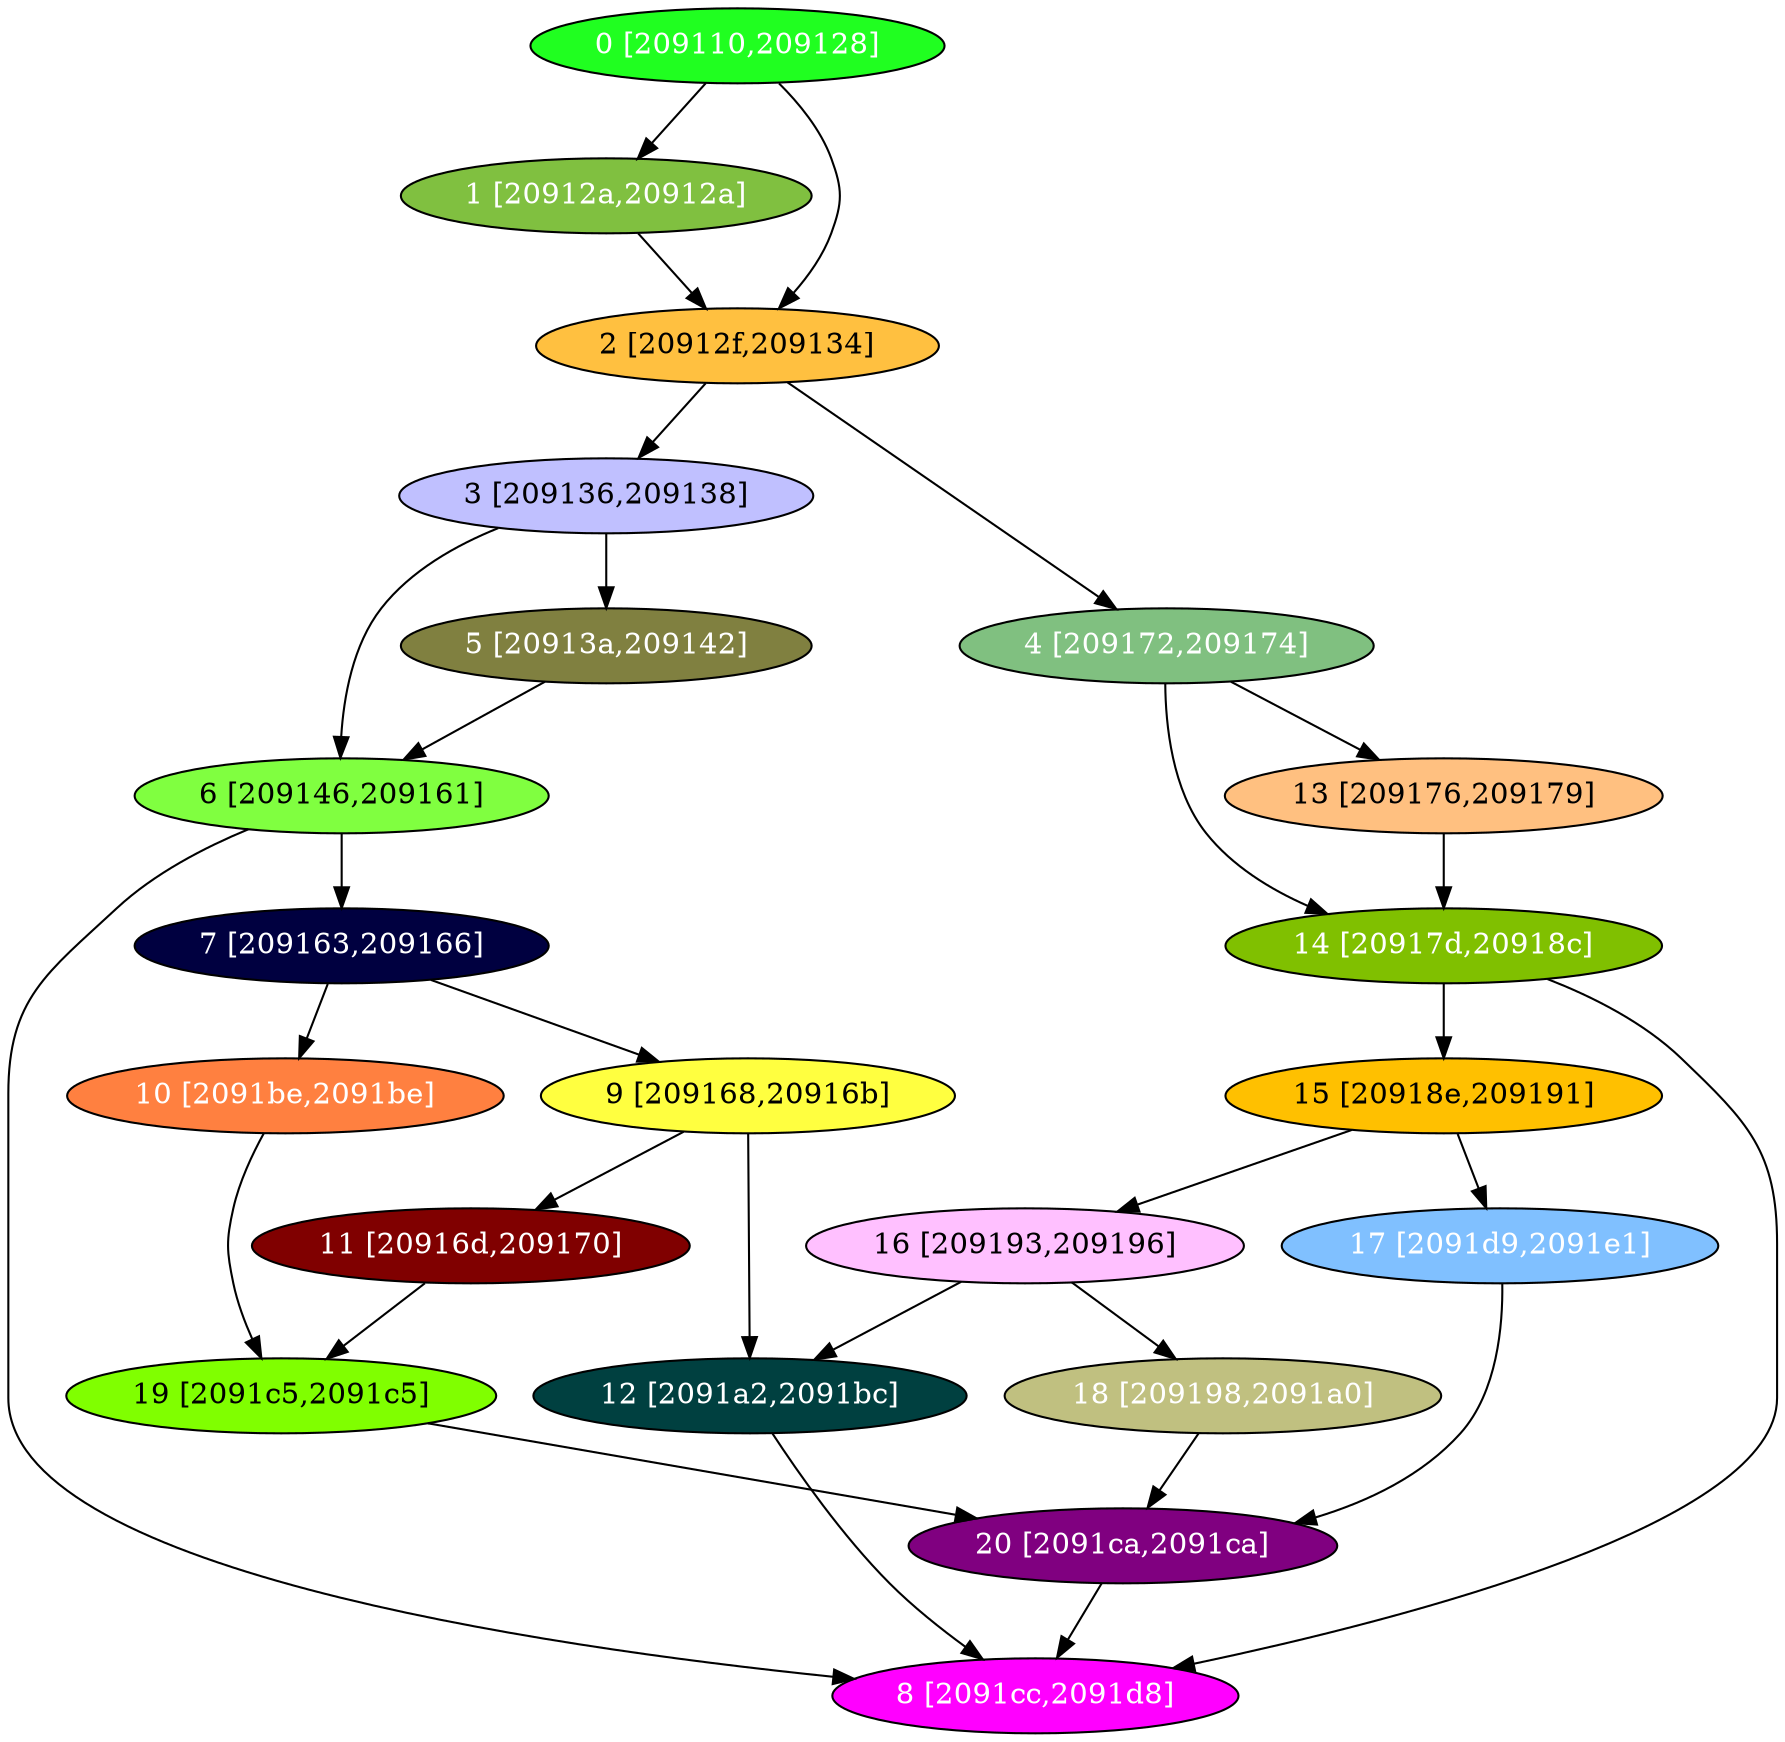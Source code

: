 diGraph libnss3{
	libnss3_0  [style=filled fillcolor="#20FF20" fontcolor="#ffffff" shape=oval label="0 [209110,209128]"]
	libnss3_1  [style=filled fillcolor="#80C040" fontcolor="#ffffff" shape=oval label="1 [20912a,20912a]"]
	libnss3_2  [style=filled fillcolor="#FFC040" fontcolor="#000000" shape=oval label="2 [20912f,209134]"]
	libnss3_3  [style=filled fillcolor="#C0C0FF" fontcolor="#000000" shape=oval label="3 [209136,209138]"]
	libnss3_4  [style=filled fillcolor="#80C080" fontcolor="#ffffff" shape=oval label="4 [209172,209174]"]
	libnss3_5  [style=filled fillcolor="#808040" fontcolor="#ffffff" shape=oval label="5 [20913a,209142]"]
	libnss3_6  [style=filled fillcolor="#80FF40" fontcolor="#000000" shape=oval label="6 [209146,209161]"]
	libnss3_7  [style=filled fillcolor="#000040" fontcolor="#ffffff" shape=oval label="7 [209163,209166]"]
	libnss3_8  [style=filled fillcolor="#FF00FF" fontcolor="#ffffff" shape=oval label="8 [2091cc,2091d8]"]
	libnss3_9  [style=filled fillcolor="#FFFF40" fontcolor="#000000" shape=oval label="9 [209168,20916b]"]
	libnss3_a  [style=filled fillcolor="#FF8040" fontcolor="#ffffff" shape=oval label="10 [2091be,2091be]"]
	libnss3_b  [style=filled fillcolor="#800000" fontcolor="#ffffff" shape=oval label="11 [20916d,209170]"]
	libnss3_c  [style=filled fillcolor="#004040" fontcolor="#ffffff" shape=oval label="12 [2091a2,2091bc]"]
	libnss3_d  [style=filled fillcolor="#FFC080" fontcolor="#000000" shape=oval label="13 [209176,209179]"]
	libnss3_e  [style=filled fillcolor="#80C000" fontcolor="#ffffff" shape=oval label="14 [20917d,20918c]"]
	libnss3_f  [style=filled fillcolor="#FFC000" fontcolor="#000000" shape=oval label="15 [20918e,209191]"]
	libnss3_10  [style=filled fillcolor="#FFC0FF" fontcolor="#000000" shape=oval label="16 [209193,209196]"]
	libnss3_11  [style=filled fillcolor="#80C0FF" fontcolor="#ffffff" shape=oval label="17 [2091d9,2091e1]"]
	libnss3_12  [style=filled fillcolor="#C0C080" fontcolor="#ffffff" shape=oval label="18 [209198,2091a0]"]
	libnss3_13  [style=filled fillcolor="#80FF00" fontcolor="#000000" shape=oval label="19 [2091c5,2091c5]"]
	libnss3_14  [style=filled fillcolor="#800080" fontcolor="#ffffff" shape=oval label="20 [2091ca,2091ca]"]

	libnss3_0 -> libnss3_1
	libnss3_0 -> libnss3_2
	libnss3_1 -> libnss3_2
	libnss3_2 -> libnss3_3
	libnss3_2 -> libnss3_4
	libnss3_3 -> libnss3_5
	libnss3_3 -> libnss3_6
	libnss3_4 -> libnss3_d
	libnss3_4 -> libnss3_e
	libnss3_5 -> libnss3_6
	libnss3_6 -> libnss3_7
	libnss3_6 -> libnss3_8
	libnss3_7 -> libnss3_9
	libnss3_7 -> libnss3_a
	libnss3_9 -> libnss3_b
	libnss3_9 -> libnss3_c
	libnss3_a -> libnss3_13
	libnss3_b -> libnss3_13
	libnss3_c -> libnss3_8
	libnss3_d -> libnss3_e
	libnss3_e -> libnss3_8
	libnss3_e -> libnss3_f
	libnss3_f -> libnss3_10
	libnss3_f -> libnss3_11
	libnss3_10 -> libnss3_c
	libnss3_10 -> libnss3_12
	libnss3_11 -> libnss3_14
	libnss3_12 -> libnss3_14
	libnss3_13 -> libnss3_14
	libnss3_14 -> libnss3_8
}